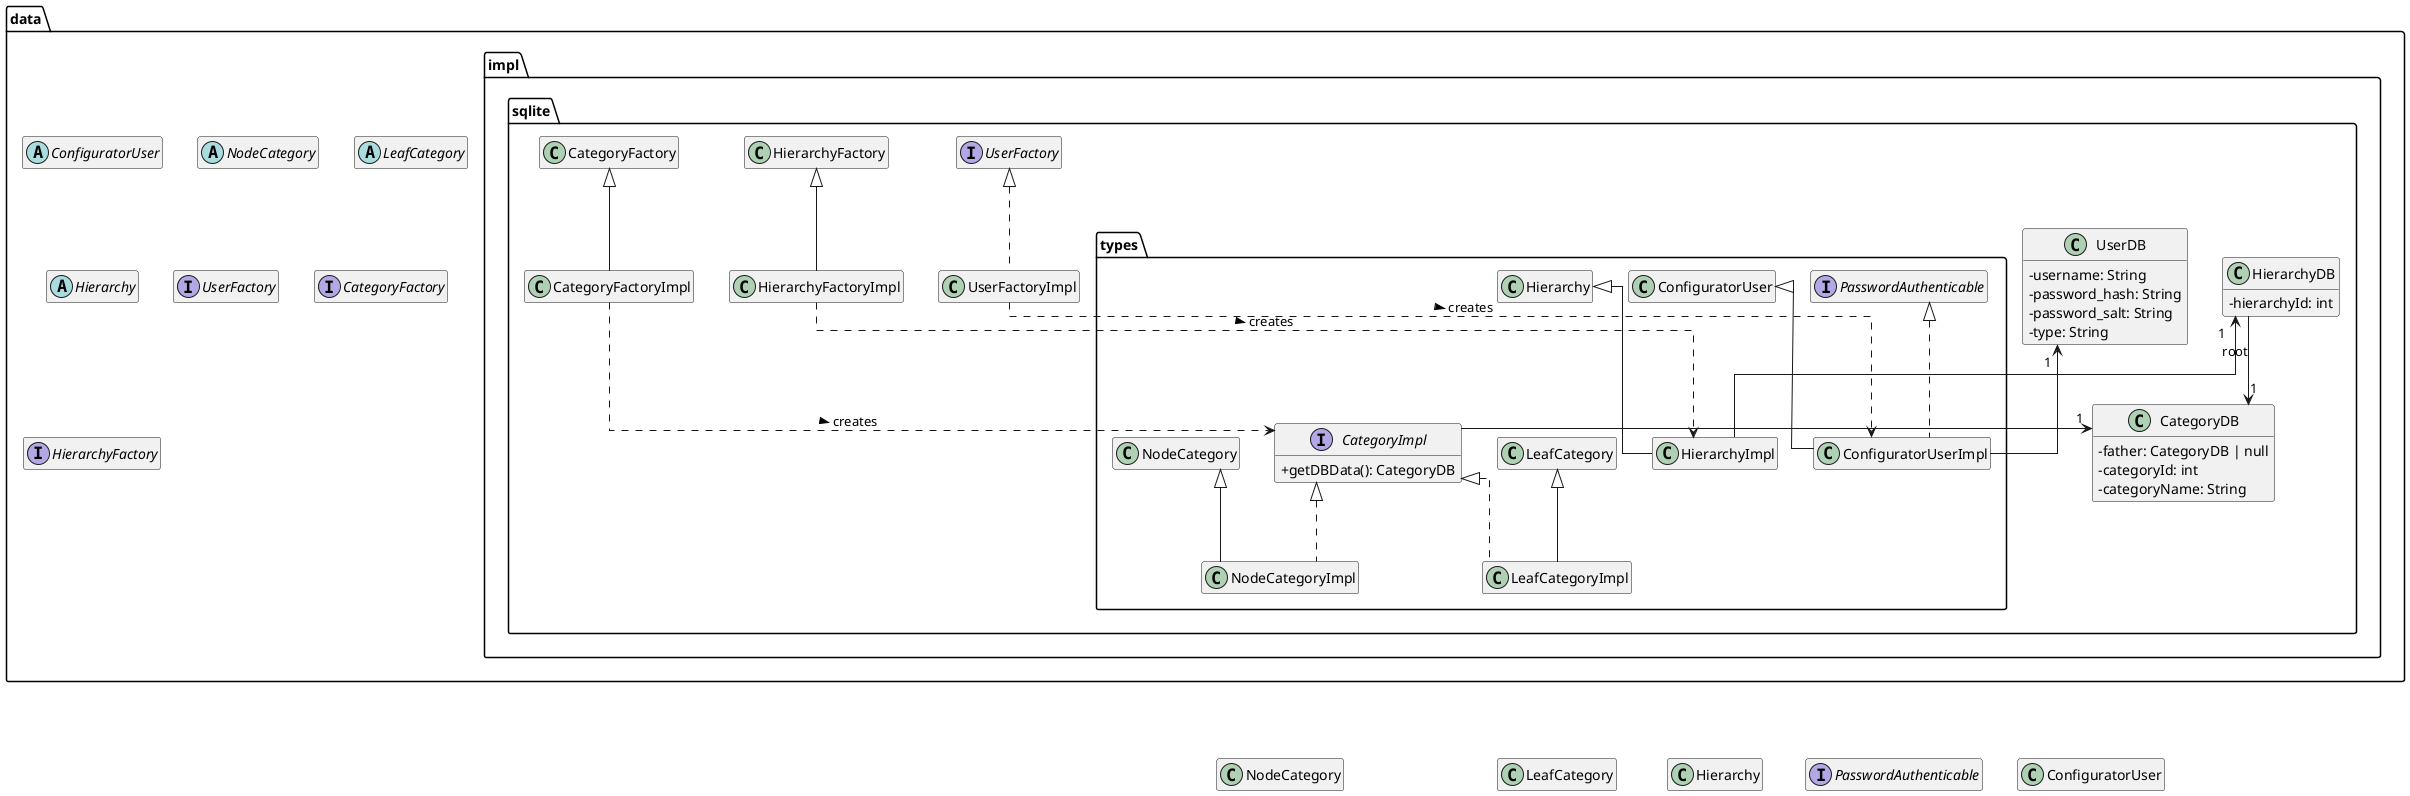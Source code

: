 @startuml

skinparam ClassAttributeIconSize 0
'skinparam groupInheritance 2
skinparam linetype ortho
hide empty members

interface PasswordAuthenticable

package data #FFFFFF {
    abstract class ConfiguratorUser
    abstract class NodeCategory
    abstract class LeafCategory
    abstract class Hierarchy

    interface UserFactory
    interface CategoryFactory
    interface HierarchyFactory

    package impl.sqlite #FFFFFF {
        
        class CategoryDB {
            - father: CategoryDB | null
            - categoryId: int
            - categoryName: String
        }

        class HierarchyDB {
            - hierarchyId: int
        }

        class UserDB {
            - username: String
            - password_hash: String
            - password_salt: String
            - type: String
        }

        class UserFactoryImpl implements UserFactory {}
        class HierarchyFactoryImpl extends HierarchyFactory
        class CategoryFactoryImpl extends CategoryFactory

        package types #FFFFFF {
            interface CategoryImpl {
                + getDBData(): CategoryDB
            }

            class NodeCategoryImpl extends NodeCategory implements CategoryImpl
            class LeafCategoryImpl extends LeafCategory implements CategoryImpl
            class ConfiguratorUserImpl extends ConfiguratorUser implements PasswordAuthenticable
            class HierarchyImpl extends Hierarchy
        }

    }

}

UserFactoryImpl ..> ConfiguratorUserImpl: creates >
HierarchyFactoryImpl ..> HierarchyImpl: creates >
CategoryFactoryImpl ..> CategoryImpl: creates >

CategoryImpl -up-> "1" CategoryDB
ConfiguratorUserImpl -up-> "1" UserDB
HierarchyImpl -up-> "1" HierarchyDB

HierarchyDB --> "1" CategoryDB: root

CategoryImpl -right[hidden]- HierarchyImpl
HierarchyImpl -right[hidden]- ConfiguratorUserImpl
HierarchyImpl -down[hidden]--- Hierarchy

CategoryDB -right[hidden]- CategoryImpl
HierarchyDB -down[hidden]- CategoryDB
HierarchyFactoryImpl -right[hidden]- UserFactoryImpl
CategoryFactoryImpl -right[hidden]- HierarchyFactoryImpl

'CategoryDB -right[hidden]- HierarchyDB
'HierarchyDB -right[hidden]- UserDB

LeafCategoryImpl -down[hidden]-- LeafCategory
NodeCategoryImpl -down[hidden]-- NodeCategory
ConfiguratorUserImpl -down[hidden]--- ConfiguratorUser

ConfiguratorUserImpl -down[hidden]--- PasswordAuthenticable


@enduml